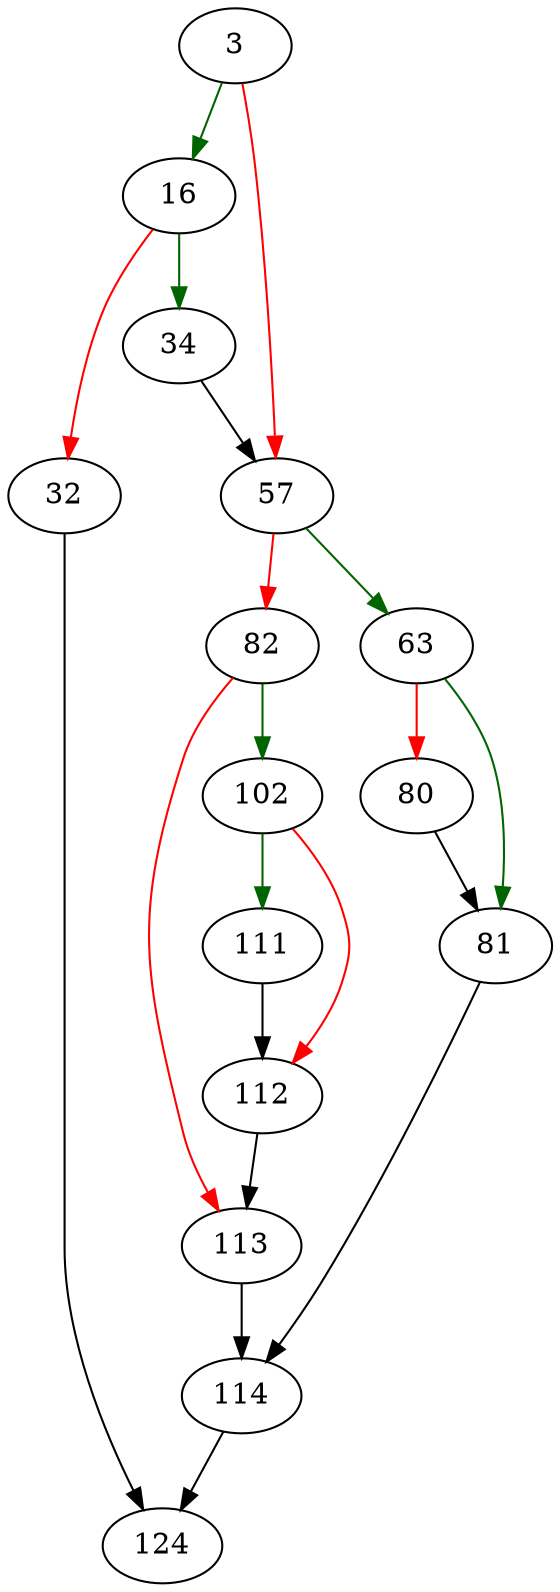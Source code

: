 strict digraph "walIndexPageRealloc" {
	// Node definitions.
	3 [entry=true];
	16;
	57;
	34;
	32;
	124;
	63;
	82;
	81;
	80;
	114;
	102;
	113;
	111;
	112;

	// Edge definitions.
	3 -> 16 [
		color=darkgreen
		cond=true
	];
	3 -> 57 [
		color=red
		cond=false
	];
	16 -> 34 [
		color=darkgreen
		cond=true
	];
	16 -> 32 [
		color=red
		cond=false
	];
	57 -> 63 [
		color=darkgreen
		cond=true
	];
	57 -> 82 [
		color=red
		cond=false
	];
	34 -> 57;
	32 -> 124;
	63 -> 81 [
		color=darkgreen
		cond=true
	];
	63 -> 80 [
		color=red
		cond=false
	];
	82 -> 102 [
		color=darkgreen
		cond=true
	];
	82 -> 113 [
		color=red
		cond=false
	];
	81 -> 114;
	80 -> 81;
	114 -> 124;
	102 -> 111 [
		color=darkgreen
		cond=true
	];
	102 -> 112 [
		color=red
		cond=false
	];
	113 -> 114;
	111 -> 112;
	112 -> 113;
}